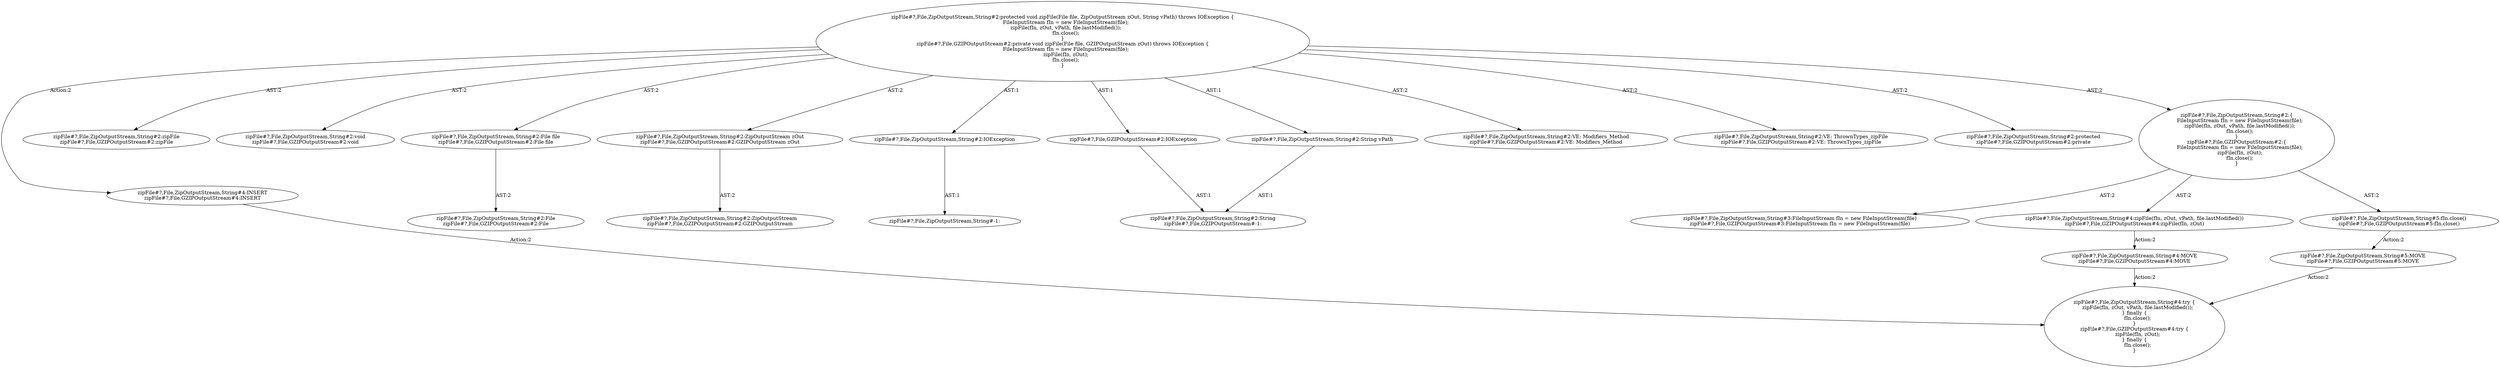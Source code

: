 digraph "Pattern" {
0 [label="zipFile#?,File,ZipOutputStream,String#4:INSERT
zipFile#?,File,GZIPOutputStream#4:INSERT" shape=ellipse]
1 [label="zipFile#?,File,ZipOutputStream,String#2:protected void zipFile(File file, ZipOutputStream zOut, String vPath) throws IOException \{
    FileInputStream fIn = new FileInputStream(file);
    zipFile(fIn, zOut, vPath, file.lastModified());
    fIn.close();
\}
zipFile#?,File,GZIPOutputStream#2:private void zipFile(File file, GZIPOutputStream zOut) throws IOException \{
    FileInputStream fIn = new FileInputStream(file);
    zipFile(fIn, zOut);
    fIn.close();
\}" shape=ellipse]
2 [label="zipFile#?,File,ZipOutputStream,String#2:zipFile
zipFile#?,File,GZIPOutputStream#2:zipFile" shape=ellipse]
3 [label="zipFile#?,File,ZipOutputStream,String#2:void
zipFile#?,File,GZIPOutputStream#2:void" shape=ellipse]
4 [label="zipFile#?,File,ZipOutputStream,String#2:File file
zipFile#?,File,GZIPOutputStream#2:File file" shape=ellipse]
5 [label="zipFile#?,File,ZipOutputStream,String#2:File
zipFile#?,File,GZIPOutputStream#2:File" shape=ellipse]
6 [label="zipFile#?,File,ZipOutputStream,String#2:ZipOutputStream zOut
zipFile#?,File,GZIPOutputStream#2:GZIPOutputStream zOut" shape=ellipse]
7 [label="zipFile#?,File,ZipOutputStream,String#2:ZipOutputStream
zipFile#?,File,GZIPOutputStream#2:GZIPOutputStream" shape=ellipse]
8 [label="zipFile#?,File,ZipOutputStream,String#2:String vPath" shape=ellipse]
9 [label="zipFile#?,File,ZipOutputStream,String#2:String
zipFile#?,File,GZIPOutputStream#-1:" shape=ellipse]
10 [label="zipFile#?,File,ZipOutputStream,String#2:IOException" shape=ellipse]
11 [label="zipFile#?,File,ZipOutputStream,String#-1:" shape=ellipse]
12 [label="zipFile#?,File,ZipOutputStream,String#2:\{
    FileInputStream fIn = new FileInputStream(file);
    zipFile(fIn, zOut, vPath, file.lastModified());
    fIn.close();
\}
zipFile#?,File,GZIPOutputStream#2:\{
    FileInputStream fIn = new FileInputStream(file);
    zipFile(fIn, zOut);
    fIn.close();
\}" shape=ellipse]
13 [label="zipFile#?,File,ZipOutputStream,String#3:FileInputStream fIn = new FileInputStream(file)
zipFile#?,File,GZIPOutputStream#3:FileInputStream fIn = new FileInputStream(file)" shape=ellipse]
14 [label="zipFile#?,File,ZipOutputStream,String#4:zipFile(fIn, zOut, vPath, file.lastModified())
zipFile#?,File,GZIPOutputStream#4:zipFile(fIn, zOut)" shape=ellipse]
15 [label="zipFile#?,File,ZipOutputStream,String#5:fIn.close()
zipFile#?,File,GZIPOutputStream#5:fIn.close()" shape=ellipse]
16 [label="zipFile#?,File,ZipOutputStream,String#2:VE: Modifiers_Method
zipFile#?,File,GZIPOutputStream#2:VE: Modifiers_Method" shape=ellipse]
17 [label="zipFile#?,File,ZipOutputStream,String#2:VE: ThrownTypes_zipFile
zipFile#?,File,GZIPOutputStream#2:VE: ThrownTypes_zipFile" shape=ellipse]
18 [label="zipFile#?,File,ZipOutputStream,String#2:protected
zipFile#?,File,GZIPOutputStream#2:private" shape=ellipse]
19 [label="zipFile#?,File,ZipOutputStream,String#4:try \{
    zipFile(fIn, zOut, vPath, file.lastModified());
\} finally \{
    fIn.close();
\}
zipFile#?,File,GZIPOutputStream#4:try \{
    zipFile(fIn, zOut);
\} finally \{
    fIn.close();
\}" shape=ellipse]
20 [label="zipFile#?,File,ZipOutputStream,String#4:MOVE
zipFile#?,File,GZIPOutputStream#4:MOVE" shape=ellipse]
21 [label="zipFile#?,File,ZipOutputStream,String#5:MOVE
zipFile#?,File,GZIPOutputStream#5:MOVE" shape=ellipse]
22 [label="zipFile#?,File,GZIPOutputStream#2:IOException" shape=ellipse]
0 -> 19 [label="Action:2"];
1 -> 0 [label="Action:2"];
1 -> 2 [label="AST:2"];
1 -> 3 [label="AST:2"];
1 -> 4 [label="AST:2"];
1 -> 6 [label="AST:2"];
1 -> 8 [label="AST:1"];
1 -> 10 [label="AST:1"];
1 -> 12 [label="AST:2"];
1 -> 16 [label="AST:2"];
1 -> 17 [label="AST:2"];
1 -> 18 [label="AST:2"];
1 -> 22 [label="AST:1"];
4 -> 5 [label="AST:2"];
6 -> 7 [label="AST:2"];
8 -> 9 [label="AST:1"];
10 -> 11 [label="AST:1"];
12 -> 13 [label="AST:2"];
12 -> 14 [label="AST:2"];
12 -> 15 [label="AST:2"];
14 -> 20 [label="Action:2"];
15 -> 21 [label="Action:2"];
20 -> 19 [label="Action:2"];
21 -> 19 [label="Action:2"];
22 -> 9 [label="AST:1"];
}